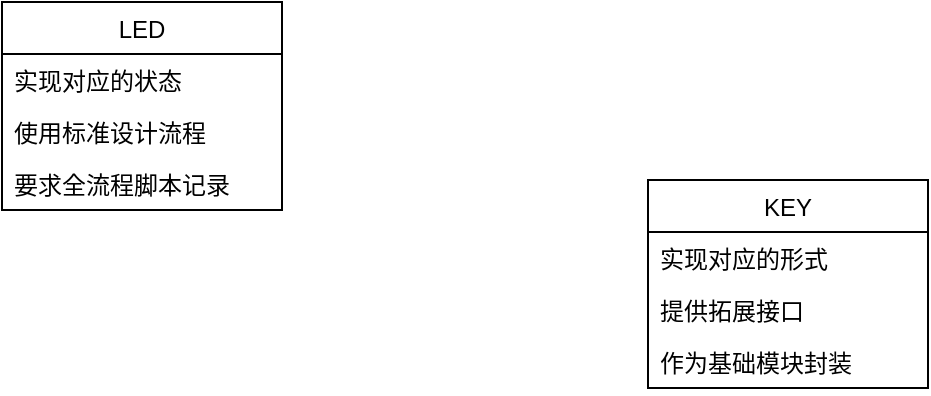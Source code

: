 <mxfile pages="3">
    <diagram id="HrKo_eKujefO3dNRXb7b" name="demo">
        <mxGraphModel dx="322" dy="437" grid="0" gridSize="10" guides="1" tooltips="1" connect="1" arrows="1" fold="1" page="1" pageScale="1" pageWidth="827" pageHeight="1169" math="0" shadow="0">
            <root>
                <mxCell id="0"/>
                <mxCell id="1" parent="0"/>
                <mxCell id="9ur5HrtdNuBj-eb-75km-1" value="LED" style="swimlane;fontStyle=0;childLayout=stackLayout;horizontal=1;startSize=26;horizontalStack=0;resizeParent=1;resizeParentMax=0;resizeLast=0;collapsible=1;marginBottom=0;" parent="1" vertex="1">
                    <mxGeometry x="177" y="51" width="140" height="104" as="geometry"/>
                </mxCell>
                <mxCell id="9ur5HrtdNuBj-eb-75km-2" value="实现对应的状态" style="text;strokeColor=none;fillColor=none;align=left;verticalAlign=top;spacingLeft=4;spacingRight=4;overflow=hidden;rotatable=0;points=[[0,0.5],[1,0.5]];portConstraint=eastwest;" parent="9ur5HrtdNuBj-eb-75km-1" vertex="1">
                    <mxGeometry y="26" width="140" height="26" as="geometry"/>
                </mxCell>
                <mxCell id="9ur5HrtdNuBj-eb-75km-3" value="使用标准设计流程" style="text;strokeColor=none;fillColor=none;align=left;verticalAlign=top;spacingLeft=4;spacingRight=4;overflow=hidden;rotatable=0;points=[[0,0.5],[1,0.5]];portConstraint=eastwest;" parent="9ur5HrtdNuBj-eb-75km-1" vertex="1">
                    <mxGeometry y="52" width="140" height="26" as="geometry"/>
                </mxCell>
                <mxCell id="9ur5HrtdNuBj-eb-75km-4" value="要求全流程脚本记录" style="text;strokeColor=none;fillColor=none;align=left;verticalAlign=top;spacingLeft=4;spacingRight=4;overflow=hidden;rotatable=0;points=[[0,0.5],[1,0.5]];portConstraint=eastwest;" parent="9ur5HrtdNuBj-eb-75km-1" vertex="1">
                    <mxGeometry y="78" width="140" height="26" as="geometry"/>
                </mxCell>
                <mxCell id="9ur5HrtdNuBj-eb-75km-5" value="KEY" style="swimlane;fontStyle=0;childLayout=stackLayout;horizontal=1;startSize=26;horizontalStack=0;resizeParent=1;resizeParentMax=0;resizeLast=0;collapsible=1;marginBottom=0;" parent="1" vertex="1">
                    <mxGeometry x="500" y="140" width="140" height="104" as="geometry"/>
                </mxCell>
                <mxCell id="9ur5HrtdNuBj-eb-75km-6" value="实现对应的形式" style="text;strokeColor=none;fillColor=none;align=left;verticalAlign=top;spacingLeft=4;spacingRight=4;overflow=hidden;rotatable=0;points=[[0,0.5],[1,0.5]];portConstraint=eastwest;" parent="9ur5HrtdNuBj-eb-75km-5" vertex="1">
                    <mxGeometry y="26" width="140" height="26" as="geometry"/>
                </mxCell>
                <mxCell id="9ur5HrtdNuBj-eb-75km-7" value="提供拓展接口" style="text;strokeColor=none;fillColor=none;align=left;verticalAlign=top;spacingLeft=4;spacingRight=4;overflow=hidden;rotatable=0;points=[[0,0.5],[1,0.5]];portConstraint=eastwest;" parent="9ur5HrtdNuBj-eb-75km-5" vertex="1">
                    <mxGeometry y="52" width="140" height="26" as="geometry"/>
                </mxCell>
                <mxCell id="9ur5HrtdNuBj-eb-75km-8" value="作为基础模块封装" style="text;strokeColor=none;fillColor=none;align=left;verticalAlign=top;spacingLeft=4;spacingRight=4;overflow=hidden;rotatable=0;points=[[0,0.5],[1,0.5]];portConstraint=eastwest;" parent="9ur5HrtdNuBj-eb-75km-5" vertex="1">
                    <mxGeometry y="78" width="140" height="26" as="geometry"/>
                </mxCell>
            </root>
        </mxGraphModel>
    </diagram>
    <diagram id="DahIj4vTz0O3RCcRvH5f" name="demo2">
        <mxGraphModel dx="1264" dy="592" grid="0" gridSize="10" guides="1" tooltips="1" connect="1" arrows="1" fold="1" page="1" pageScale="1" pageWidth="827" pageHeight="1169" background="none" math="0" shadow="0">
            <root>
                <mxCell id="6HHR4eenq_n9dRcyGoPN-0"/>
                <mxCell id="6HHR4eenq_n9dRcyGoPN-1" parent="6HHR4eenq_n9dRcyGoPN-0"/>
                <mxCell id="oxS9ad39l-ac_8bRw0RV-0" value="根据pl_work反馈得到应用效果不佳" style="text;html=1;align=center;verticalAlign=middle;resizable=0;points=[];autosize=1;strokeColor=none;fillColor=none;" parent="6HHR4eenq_n9dRcyGoPN-1" vertex="1">
                    <mxGeometry x="314" y="30" width="200" height="20" as="geometry"/>
                </mxCell>
                <mxCell id="oxS9ad39l-ac_8bRw0RV-2" value="问题" style="swimlane;fontStyle=0;childLayout=stackLayout;horizontal=1;startSize=26;horizontalStack=0;resizeParent=1;resizeParentMax=0;resizeLast=0;collapsible=1;marginBottom=0;" parent="6HHR4eenq_n9dRcyGoPN-1" vertex="1">
                    <mxGeometry x="60" y="130" width="140" height="104" as="geometry"/>
                </mxCell>
                <mxCell id="oxS9ad39l-ac_8bRw0RV-3" value="LED显示的区分度不高" style="text;strokeColor=none;fillColor=none;align=left;verticalAlign=top;spacingLeft=4;spacingRight=4;overflow=hidden;rotatable=0;points=[[0,0.5],[1,0.5]];portConstraint=eastwest;" parent="oxS9ad39l-ac_8bRw0RV-2" vertex="1">
                    <mxGeometry y="26" width="140" height="26" as="geometry"/>
                </mxCell>
                <mxCell id="oxS9ad39l-ac_8bRw0RV-4" value="按键的异步特性被稀释" style="text;strokeColor=none;fillColor=none;align=left;verticalAlign=top;spacingLeft=4;spacingRight=4;overflow=hidden;rotatable=0;points=[[0,0.5],[1,0.5]];portConstraint=eastwest;" parent="oxS9ad39l-ac_8bRw0RV-2" vertex="1">
                    <mxGeometry y="52" width="140" height="26" as="geometry"/>
                </mxCell>
                <mxCell id="oxS9ad39l-ac_8bRw0RV-5" value="两者的关联较弱,需要优化" style="text;strokeColor=none;fillColor=none;align=left;verticalAlign=top;spacingLeft=4;spacingRight=4;overflow=hidden;rotatable=0;points=[[0,0.5],[1,0.5]];portConstraint=eastwest;" parent="oxS9ad39l-ac_8bRw0RV-2" vertex="1">
                    <mxGeometry y="78" width="140" height="26" as="geometry"/>
                </mxCell>
                <mxCell id="I_-mZ_iXXODx1Kulvjws-0" value="思路" style="triangle;whiteSpace=wrap;html=1;" parent="6HHR4eenq_n9dRcyGoPN-1" vertex="1">
                    <mxGeometry x="320" y="220" width="60" height="80" as="geometry"/>
                </mxCell>
                <mxCell id="I_-mZ_iXXODx1Kulvjws-1" value="LED负责显示信息&lt;br&gt;KEY切换显示模式" style="text;html=1;align=center;verticalAlign=middle;resizable=0;points=[];autosize=1;strokeColor=none;fillColor=none;" parent="6HHR4eenq_n9dRcyGoPN-1" vertex="1">
                    <mxGeometry x="435" y="245" width="110" height="30" as="geometry"/>
                </mxCell>
                <mxCell id="I_-mZ_iXXODx1Kulvjws-2" value="不要试图采用位置去区分LED,这个不显示" style="text;html=1;align=center;verticalAlign=middle;resizable=0;points=[];autosize=1;strokeColor=none;fillColor=none;" parent="6HHR4eenq_n9dRcyGoPN-1" vertex="1">
                    <mxGeometry x="60" y="360" width="230" height="20" as="geometry"/>
                </mxCell>
                <mxCell id="I_-mZ_iXXODx1Kulvjws-3" value="实际使用过程中, 要求一眼分辨" style="text;html=1;align=center;verticalAlign=middle;resizable=0;points=[];autosize=1;strokeColor=none;fillColor=none;" parent="6HHR4eenq_n9dRcyGoPN-1" vertex="1">
                    <mxGeometry x="60" y="410" width="180" height="20" as="geometry"/>
                </mxCell>
                <mxCell id="I_-mZ_iXXODx1Kulvjws-4" value="改进后的功能" style="swimlane;fontStyle=0;childLayout=stackLayout;horizontal=1;startSize=26;horizontalStack=0;resizeParent=1;resizeParentMax=0;resizeLast=0;collapsible=1;marginBottom=0;" parent="6HHR4eenq_n9dRcyGoPN-1" vertex="1">
                    <mxGeometry x="450" y="490" width="335" height="156" as="geometry"/>
                </mxCell>
                <mxCell id="I_-mZ_iXXODx1Kulvjws-5" value="电源灯: 判断设备是否上电" style="text;strokeColor=none;fillColor=none;align=left;verticalAlign=top;spacingLeft=4;spacingRight=4;overflow=hidden;rotatable=0;points=[[0,0.5],[1,0.5]];portConstraint=eastwest;" parent="I_-mZ_iXXODx1Kulvjws-4" vertex="1">
                    <mxGeometry y="26" width="335" height="26" as="geometry"/>
                </mxCell>
                <mxCell id="I_-mZ_iXXODx1Kulvjws-6" value="按键灯: 判断按键是否响应" style="text;strokeColor=none;fillColor=none;align=left;verticalAlign=top;spacingLeft=4;spacingRight=4;overflow=hidden;rotatable=0;points=[[0,0.5],[1,0.5]];portConstraint=eastwest;" parent="I_-mZ_iXXODx1Kulvjws-4" vertex="1">
                    <mxGeometry y="52" width="335" height="26" as="geometry"/>
                </mxCell>
                <mxCell id="I_-mZ_iXXODx1Kulvjws-7" value="按键作用时间指示灯: 判断按键是否有对应的响应模式" style="text;strokeColor=none;fillColor=none;align=left;verticalAlign=top;spacingLeft=4;spacingRight=4;overflow=hidden;rotatable=0;points=[[0,0.5],[1,0.5]];portConstraint=eastwest;" parent="I_-mZ_iXXODx1Kulvjws-4" vertex="1">
                    <mxGeometry y="78" width="335" height="26" as="geometry"/>
                </mxCell>
                <mxCell id="I_-mZ_iXXODx1Kulvjws-8" value="信息灯1: 快慢双拍" style="text;strokeColor=none;fillColor=none;align=left;verticalAlign=top;spacingLeft=4;spacingRight=4;overflow=hidden;rotatable=0;points=[[0,0.5],[1,0.5]];portConstraint=eastwest;" parent="I_-mZ_iXXODx1Kulvjws-4" vertex="1">
                    <mxGeometry y="104" width="335" height="26" as="geometry"/>
                </mxCell>
                <mxCell id="I_-mZ_iXXODx1Kulvjws-9" value="信息灯2: 快慢双拍" style="text;strokeColor=none;fillColor=none;align=left;verticalAlign=top;spacingLeft=4;spacingRight=4;overflow=hidden;rotatable=0;points=[[0,0.5],[1,0.5]];portConstraint=eastwest;" parent="I_-mZ_iXXODx1Kulvjws-4" vertex="1">
                    <mxGeometry y="130" width="335" height="26" as="geometry"/>
                </mxCell>
                <mxCell id="I_-mZ_iXXODx1Kulvjws-10" value="信息灯同时亮时表示一种情况,不同时亮时表示一种情况" style="text;html=1;align=center;verticalAlign=middle;resizable=0;points=[];autosize=1;strokeColor=none;fillColor=none;" parent="6HHR4eenq_n9dRcyGoPN-1" vertex="1">
                    <mxGeometry x="450" y="670" width="310" height="20" as="geometry"/>
                </mxCell>
                <mxCell id="I_-mZ_iXXODx1Kulvjws-11" value="一慢一快: 警告信息&lt;br&gt;双慢: 正常&lt;br&gt;双快: 错误" style="text;html=1;align=center;verticalAlign=middle;resizable=0;points=[];autosize=1;strokeColor=none;fillColor=none;" parent="6HHR4eenq_n9dRcyGoPN-1" vertex="1">
                    <mxGeometry x="460" y="710" width="120" height="50" as="geometry"/>
                </mxCell>
                <mxCell id="I_-mZ_iXXODx1Kulvjws-12" value="按键直接独立区分信息来源" style="text;html=1;align=center;verticalAlign=middle;resizable=0;points=[];autosize=1;strokeColor=none;fillColor=none;" parent="6HHR4eenq_n9dRcyGoPN-1" vertex="1">
                    <mxGeometry x="80" y="680" width="160" height="20" as="geometry"/>
                </mxCell>
                <mxCell id="I_-mZ_iXXODx1Kulvjws-13" value="按键的位置需要确认,否则无法操作" style="text;html=1;align=center;verticalAlign=middle;resizable=0;points=[];autosize=1;strokeColor=none;fillColor=none;" parent="6HHR4eenq_n9dRcyGoPN-1" vertex="1">
                    <mxGeometry x="80" y="725" width="200" height="20" as="geometry"/>
                </mxCell>
                <mxCell id="I_-mZ_iXXODx1Kulvjws-14" value="这个模块最大的作用就是调试PL端的错误信息" style="shape=step;perimeter=stepPerimeter;whiteSpace=wrap;html=1;fixedSize=1;" parent="6HHR4eenq_n9dRcyGoPN-1" vertex="1">
                    <mxGeometry x="70" y="840" width="120" height="80" as="geometry"/>
                </mxCell>
                <mxCell id="NxX59JiCpUXGESvhW_sJ-0" value="完成当前功能实现,最终效果略有差异" style="text;html=1;align=center;verticalAlign=middle;resizable=0;points=[];autosize=1;strokeColor=none;fillColor=none;" vertex="1" parent="6HHR4eenq_n9dRcyGoPN-1">
                    <mxGeometry x="555" y="1030" width="210" height="20" as="geometry"/>
                </mxCell>
                <UserObject label="key_led_work.drawio" link="../flow_work/key_led_work.drawio" id="qnMm7r0ELlvGEriDqaEU-0">
                    <mxCell style="fontColor=#EEEEEE;fontStyle=4;rounded=1;overflow=hidden;spacing=10;strokeColor=#FFFFFF;" vertex="1" parent="6HHR4eenq_n9dRcyGoPN-1">
                        <mxGeometry x="546.5" y="1076" width="142" height="38" as="geometry"/>
                    </mxCell>
                </UserObject>
            </root>
        </mxGraphModel>
    </diagram>
    <diagram id="D2pTne0WAuukNKCGSS-6" name="应用">
        <mxGraphModel dx="641" dy="592" grid="1" gridSize="10" guides="1" tooltips="1" connect="1" arrows="1" fold="1" page="1" pageScale="1" pageWidth="827" pageHeight="1169" math="0" shadow="0">
            <root>
                <mxCell id="4XH6g8VKBG6QkmrWaO0O-0"/>
                <mxCell id="4XH6g8VKBG6QkmrWaO0O-1" parent="4XH6g8VKBG6QkmrWaO0O-0"/>
            </root>
        </mxGraphModel>
    </diagram>
</mxfile>